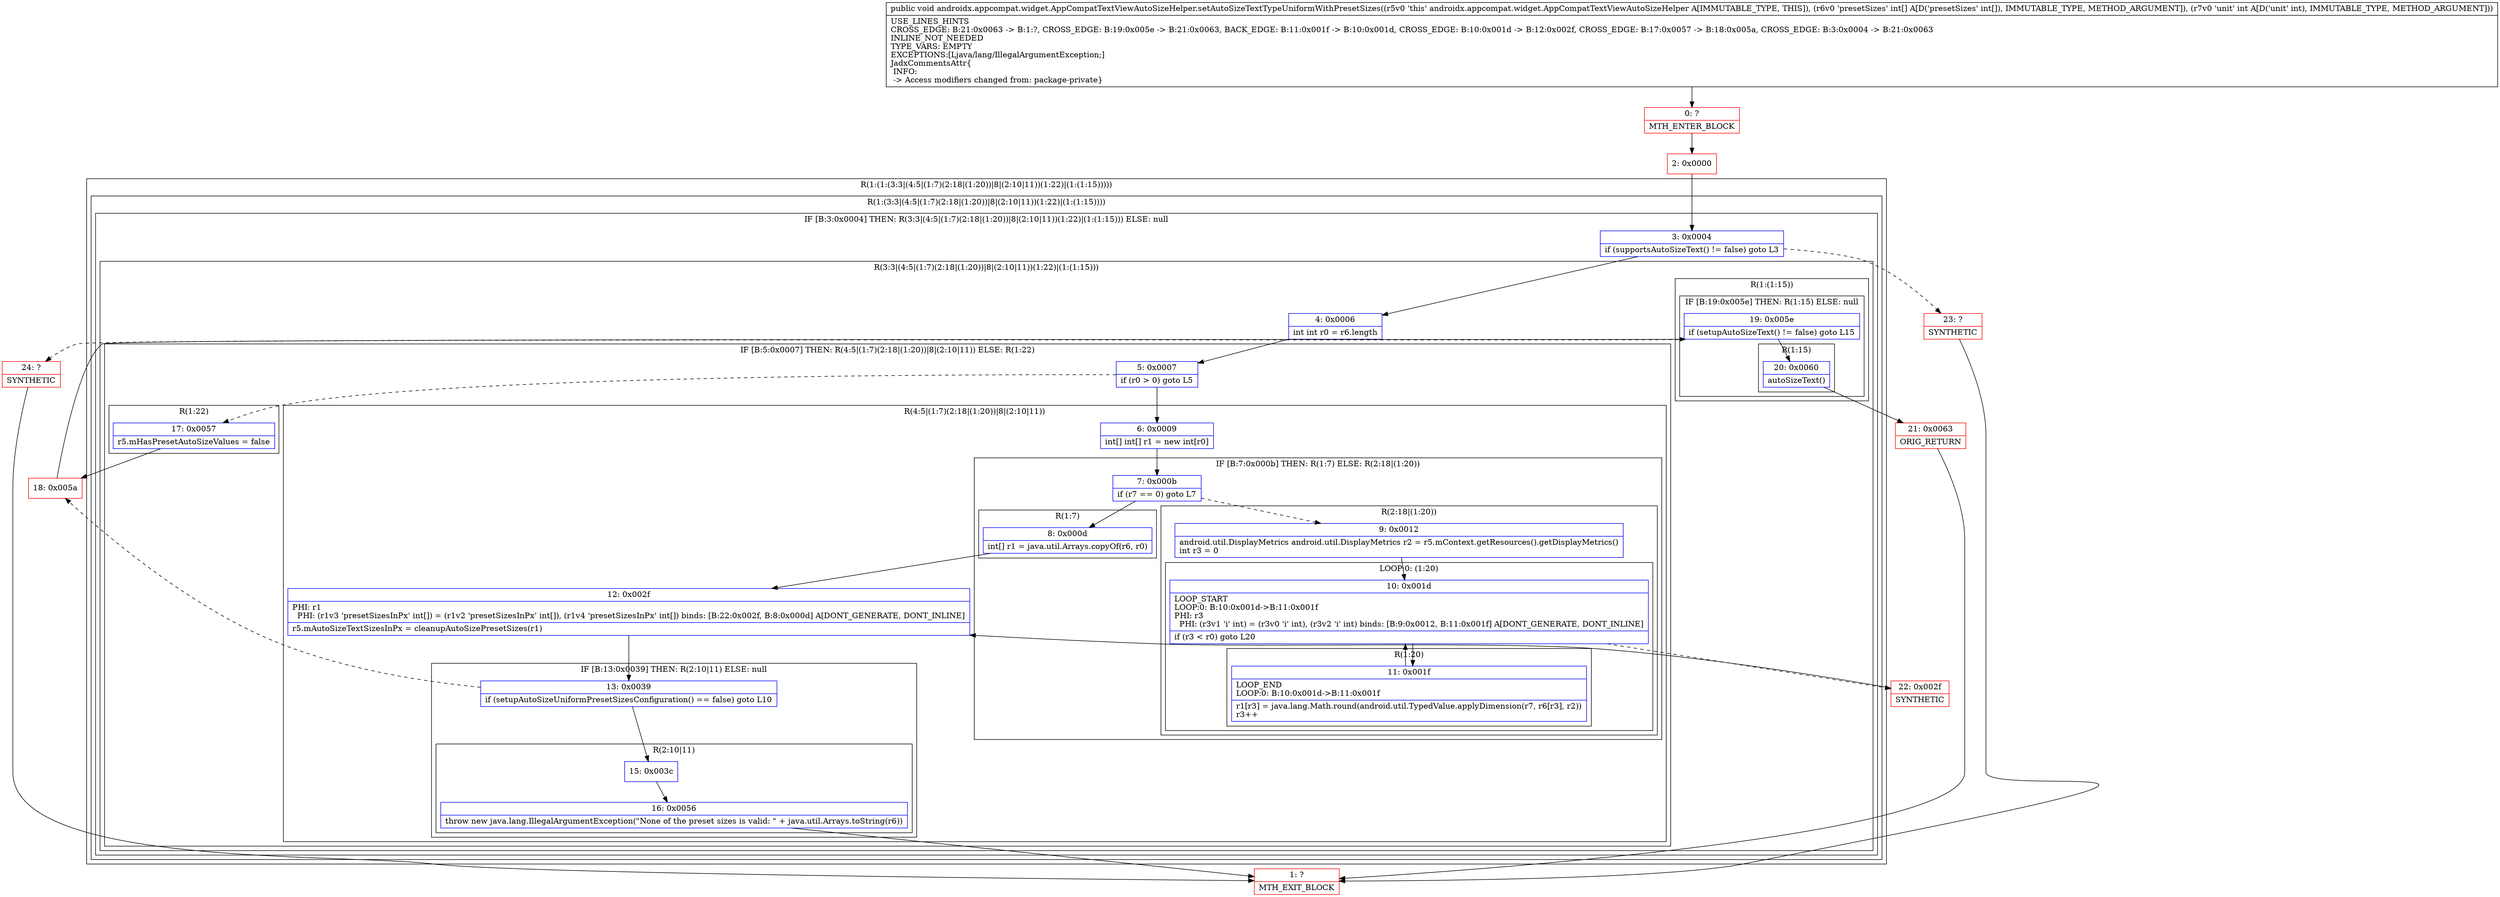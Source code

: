 digraph "CFG forandroidx.appcompat.widget.AppCompatTextViewAutoSizeHelper.setAutoSizeTextTypeUniformWithPresetSizes([II)V" {
subgraph cluster_Region_1888181934 {
label = "R(1:(1:(3:3|(4:5|(1:7)(2:18|(1:20))|8|(2:10|11))(1:22)|(1:(1:15)))))";
node [shape=record,color=blue];
subgraph cluster_Region_887910447 {
label = "R(1:(3:3|(4:5|(1:7)(2:18|(1:20))|8|(2:10|11))(1:22)|(1:(1:15))))";
node [shape=record,color=blue];
subgraph cluster_IfRegion_2041860845 {
label = "IF [B:3:0x0004] THEN: R(3:3|(4:5|(1:7)(2:18|(1:20))|8|(2:10|11))(1:22)|(1:(1:15))) ELSE: null";
node [shape=record,color=blue];
Node_3 [shape=record,label="{3\:\ 0x0004|if (supportsAutoSizeText() != false) goto L3\l}"];
subgraph cluster_Region_1288867292 {
label = "R(3:3|(4:5|(1:7)(2:18|(1:20))|8|(2:10|11))(1:22)|(1:(1:15)))";
node [shape=record,color=blue];
Node_4 [shape=record,label="{4\:\ 0x0006|int int r0 = r6.length\l}"];
subgraph cluster_IfRegion_1875518459 {
label = "IF [B:5:0x0007] THEN: R(4:5|(1:7)(2:18|(1:20))|8|(2:10|11)) ELSE: R(1:22)";
node [shape=record,color=blue];
Node_5 [shape=record,label="{5\:\ 0x0007|if (r0 \> 0) goto L5\l}"];
subgraph cluster_Region_572477785 {
label = "R(4:5|(1:7)(2:18|(1:20))|8|(2:10|11))";
node [shape=record,color=blue];
Node_6 [shape=record,label="{6\:\ 0x0009|int[] int[] r1 = new int[r0]\l}"];
subgraph cluster_IfRegion_76732606 {
label = "IF [B:7:0x000b] THEN: R(1:7) ELSE: R(2:18|(1:20))";
node [shape=record,color=blue];
Node_7 [shape=record,label="{7\:\ 0x000b|if (r7 == 0) goto L7\l}"];
subgraph cluster_Region_360332669 {
label = "R(1:7)";
node [shape=record,color=blue];
Node_8 [shape=record,label="{8\:\ 0x000d|int[] r1 = java.util.Arrays.copyOf(r6, r0)\l}"];
}
subgraph cluster_Region_725146494 {
label = "R(2:18|(1:20))";
node [shape=record,color=blue];
Node_9 [shape=record,label="{9\:\ 0x0012|android.util.DisplayMetrics android.util.DisplayMetrics r2 = r5.mContext.getResources().getDisplayMetrics()\lint r3 = 0\l}"];
subgraph cluster_LoopRegion_1302265443 {
label = "LOOP:0: (1:20)";
node [shape=record,color=blue];
Node_10 [shape=record,label="{10\:\ 0x001d|LOOP_START\lLOOP:0: B:10:0x001d\-\>B:11:0x001f\lPHI: r3 \l  PHI: (r3v1 'i' int) = (r3v0 'i' int), (r3v2 'i' int) binds: [B:9:0x0012, B:11:0x001f] A[DONT_GENERATE, DONT_INLINE]\l|if (r3 \< r0) goto L20\l}"];
subgraph cluster_Region_1937099216 {
label = "R(1:20)";
node [shape=record,color=blue];
Node_11 [shape=record,label="{11\:\ 0x001f|LOOP_END\lLOOP:0: B:10:0x001d\-\>B:11:0x001f\l|r1[r3] = java.lang.Math.round(android.util.TypedValue.applyDimension(r7, r6[r3], r2))\lr3++\l}"];
}
}
}
}
Node_12 [shape=record,label="{12\:\ 0x002f|PHI: r1 \l  PHI: (r1v3 'presetSizesInPx' int[]) = (r1v2 'presetSizesInPx' int[]), (r1v4 'presetSizesInPx' int[]) binds: [B:22:0x002f, B:8:0x000d] A[DONT_GENERATE, DONT_INLINE]\l|r5.mAutoSizeTextSizesInPx = cleanupAutoSizePresetSizes(r1)\l}"];
subgraph cluster_IfRegion_776378540 {
label = "IF [B:13:0x0039] THEN: R(2:10|11) ELSE: null";
node [shape=record,color=blue];
Node_13 [shape=record,label="{13\:\ 0x0039|if (setupAutoSizeUniformPresetSizesConfiguration() == false) goto L10\l}"];
subgraph cluster_Region_2046621763 {
label = "R(2:10|11)";
node [shape=record,color=blue];
Node_15 [shape=record,label="{15\:\ 0x003c}"];
Node_16 [shape=record,label="{16\:\ 0x0056|throw new java.lang.IllegalArgumentException(\"None of the preset sizes is valid: \" + java.util.Arrays.toString(r6))\l}"];
}
}
}
subgraph cluster_Region_570752683 {
label = "R(1:22)";
node [shape=record,color=blue];
Node_17 [shape=record,label="{17\:\ 0x0057|r5.mHasPresetAutoSizeValues = false\l}"];
}
}
subgraph cluster_Region_809600381 {
label = "R(1:(1:15))";
node [shape=record,color=blue];
subgraph cluster_IfRegion_718862369 {
label = "IF [B:19:0x005e] THEN: R(1:15) ELSE: null";
node [shape=record,color=blue];
Node_19 [shape=record,label="{19\:\ 0x005e|if (setupAutoSizeText() != false) goto L15\l}"];
subgraph cluster_Region_888677337 {
label = "R(1:15)";
node [shape=record,color=blue];
Node_20 [shape=record,label="{20\:\ 0x0060|autoSizeText()\l}"];
}
}
}
}
}
}
}
Node_0 [shape=record,color=red,label="{0\:\ ?|MTH_ENTER_BLOCK\l}"];
Node_2 [shape=record,color=red,label="{2\:\ 0x0000}"];
Node_1 [shape=record,color=red,label="{1\:\ ?|MTH_EXIT_BLOCK\l}"];
Node_18 [shape=record,color=red,label="{18\:\ 0x005a}"];
Node_21 [shape=record,color=red,label="{21\:\ 0x0063|ORIG_RETURN\l}"];
Node_24 [shape=record,color=red,label="{24\:\ ?|SYNTHETIC\l}"];
Node_22 [shape=record,color=red,label="{22\:\ 0x002f|SYNTHETIC\l}"];
Node_23 [shape=record,color=red,label="{23\:\ ?|SYNTHETIC\l}"];
MethodNode[shape=record,label="{public void androidx.appcompat.widget.AppCompatTextViewAutoSizeHelper.setAutoSizeTextTypeUniformWithPresetSizes((r5v0 'this' androidx.appcompat.widget.AppCompatTextViewAutoSizeHelper A[IMMUTABLE_TYPE, THIS]), (r6v0 'presetSizes' int[] A[D('presetSizes' int[]), IMMUTABLE_TYPE, METHOD_ARGUMENT]), (r7v0 'unit' int A[D('unit' int), IMMUTABLE_TYPE, METHOD_ARGUMENT]))  | USE_LINES_HINTS\lCROSS_EDGE: B:21:0x0063 \-\> B:1:?, CROSS_EDGE: B:19:0x005e \-\> B:21:0x0063, BACK_EDGE: B:11:0x001f \-\> B:10:0x001d, CROSS_EDGE: B:10:0x001d \-\> B:12:0x002f, CROSS_EDGE: B:17:0x0057 \-\> B:18:0x005a, CROSS_EDGE: B:3:0x0004 \-\> B:21:0x0063\lINLINE_NOT_NEEDED\lTYPE_VARS: EMPTY\lEXCEPTIONS:[Ljava\/lang\/IllegalArgumentException;]\lJadxCommentsAttr\{\l INFO: \l \-\> Access modifiers changed from: package\-private\}\l}"];
MethodNode -> Node_0;Node_3 -> Node_4;
Node_3 -> Node_23[style=dashed];
Node_4 -> Node_5;
Node_5 -> Node_6;
Node_5 -> Node_17[style=dashed];
Node_6 -> Node_7;
Node_7 -> Node_8;
Node_7 -> Node_9[style=dashed];
Node_8 -> Node_12;
Node_9 -> Node_10;
Node_10 -> Node_11;
Node_10 -> Node_22[style=dashed];
Node_11 -> Node_10;
Node_12 -> Node_13;
Node_13 -> Node_15;
Node_13 -> Node_18[style=dashed];
Node_15 -> Node_16;
Node_16 -> Node_1;
Node_17 -> Node_18;
Node_19 -> Node_20;
Node_19 -> Node_24[style=dashed];
Node_20 -> Node_21;
Node_0 -> Node_2;
Node_2 -> Node_3;
Node_18 -> Node_19;
Node_21 -> Node_1;
Node_24 -> Node_1;
Node_22 -> Node_12;
Node_23 -> Node_1;
}

